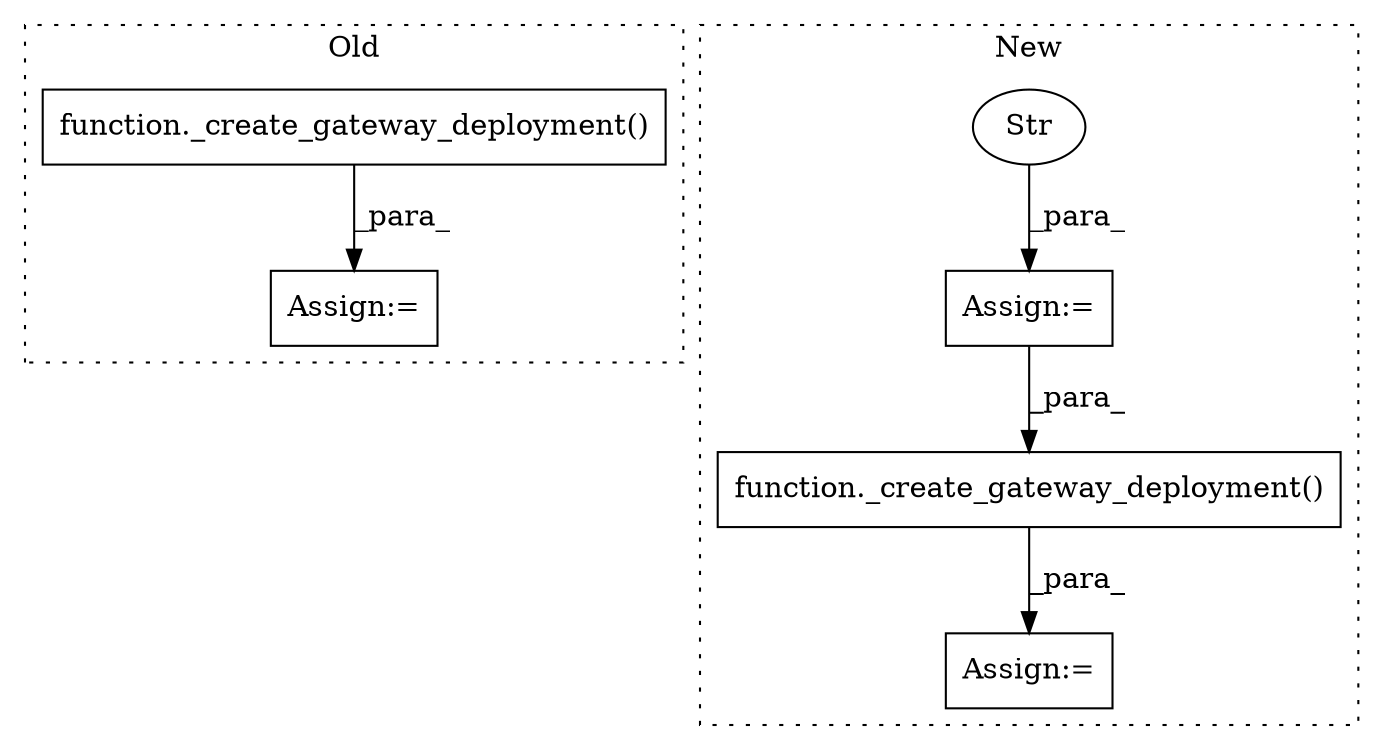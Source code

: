 digraph G {
subgraph cluster0 {
1 [label="function._create_gateway_deployment()" a="75" s="6894,6976" l="36,6" shape="box"];
3 [label="Assign:=" a="68" s="6891" l="3" shape="box"];
label = "Old";
style="dotted";
}
subgraph cluster1 {
2 [label="function._create_gateway_deployment()" a="75" s="7324,7428" l="36,6" shape="box"];
4 [label="Assign:=" a="68" s="6948" l="3" shape="box"];
5 [label="Str" a="66" s="6951" l="35" shape="ellipse"];
6 [label="Assign:=" a="68" s="7321" l="3" shape="box"];
label = "New";
style="dotted";
}
1 -> 3 [label="_para_"];
2 -> 6 [label="_para_"];
4 -> 2 [label="_para_"];
5 -> 4 [label="_para_"];
}